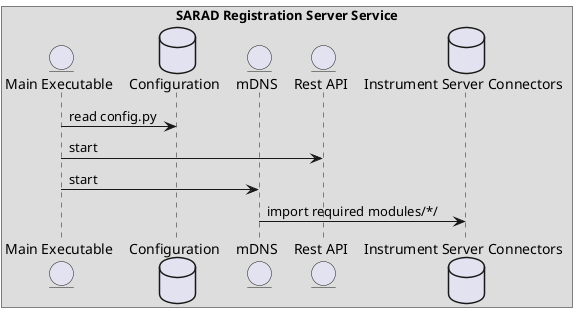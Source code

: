 @startuml
box "SARAD Registration Server Service"
entity "Main Executable" as main
database "Configuration" as config
entity "mDNS" as mdns
entity "Rest API" as api
database "Instrument Server Connectors" as modules
end box
main -> config : read config.py
main -> api : start
main -> mdns : start
mdns -> modules : import required modules/*/
@enduml

